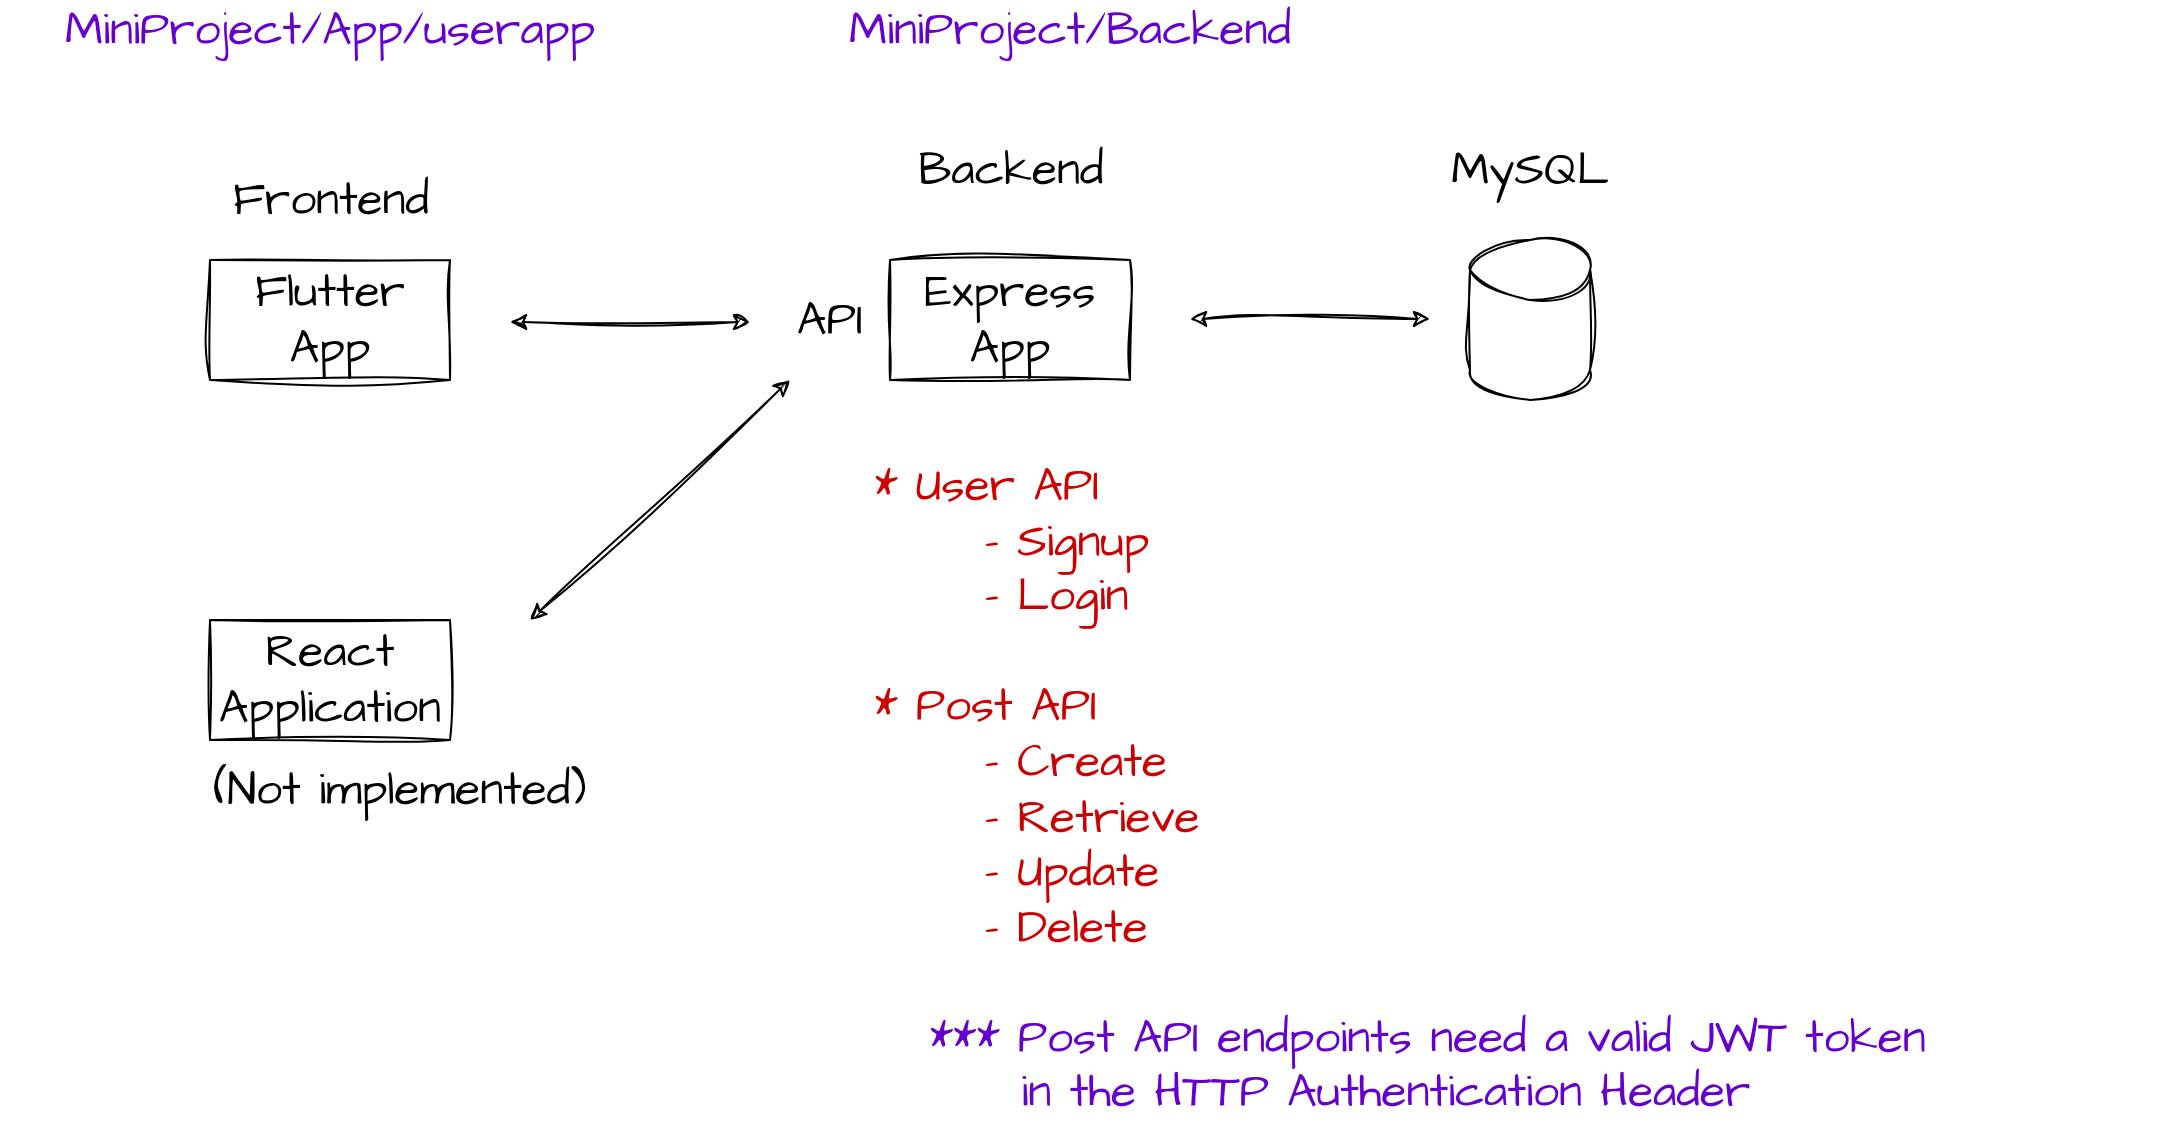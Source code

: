 <mxfile version="28.1.2">
  <diagram name="Page-1" id="LDHhqIVtB4ZJymdW5Vel">
    <mxGraphModel dx="1042" dy="613" grid="1" gridSize="10" guides="1" tooltips="1" connect="1" arrows="1" fold="1" page="1" pageScale="1" pageWidth="1100" pageHeight="850" math="0" shadow="0">
      <root>
        <mxCell id="0" />
        <mxCell id="1" parent="0" />
        <mxCell id="WFuYNh_20uDQ8d8Ay36U-1" value="Flutter App" style="rounded=0;whiteSpace=wrap;html=1;sketch=1;hachureGap=4;jiggle=2;curveFitting=1;fontFamily=Architects Daughter;fontSource=https%3A%2F%2Ffonts.googleapis.com%2Fcss%3Ffamily%3DArchitects%2BDaughter;fontSize=23;" vertex="1" parent="1">
          <mxGeometry x="140" y="180" width="120" height="60" as="geometry" />
        </mxCell>
        <mxCell id="WFuYNh_20uDQ8d8Ay36U-2" value="Express App" style="rounded=0;whiteSpace=wrap;html=1;sketch=1;hachureGap=4;jiggle=2;curveFitting=1;fontFamily=Architects Daughter;fontSource=https%3A%2F%2Ffonts.googleapis.com%2Fcss%3Ffamily%3DArchitects%2BDaughter;fontSize=23;" vertex="1" parent="1">
          <mxGeometry x="480" y="180" width="120" height="60" as="geometry" />
        </mxCell>
        <mxCell id="WFuYNh_20uDQ8d8Ay36U-3" value="" style="shape=cylinder3;whiteSpace=wrap;html=1;boundedLbl=1;backgroundOutline=1;size=15;rounded=0;sketch=1;hachureGap=4;jiggle=2;curveFitting=1;strokeColor=default;align=center;verticalAlign=middle;fontFamily=Architects Daughter;fontSource=https%3A%2F%2Ffonts.googleapis.com%2Fcss%3Ffamily%3DArchitects%2BDaughter;fontSize=23;fontColor=default;fillColor=default;" vertex="1" parent="1">
          <mxGeometry x="770" y="170" width="60" height="80" as="geometry" />
        </mxCell>
        <mxCell id="WFuYNh_20uDQ8d8Ay36U-4" value="MySQL" style="text;html=1;align=center;verticalAlign=middle;whiteSpace=wrap;rounded=0;fontFamily=Architects Daughter;fontSource=https%3A%2F%2Ffonts.googleapis.com%2Fcss%3Ffamily%3DArchitects%2BDaughter;fontSize=23;fontColor=default;" vertex="1" parent="1">
          <mxGeometry x="770" y="120" width="60" height="30" as="geometry" />
        </mxCell>
        <mxCell id="WFuYNh_20uDQ8d8Ay36U-5" value="Backend" style="text;html=1;align=center;verticalAlign=middle;resizable=0;points=[];autosize=1;strokeColor=none;fillColor=none;fontFamily=Architects Daughter;fontSource=https%3A%2F%2Ffonts.googleapis.com%2Fcss%3Ffamily%3DArchitects%2BDaughter;fontSize=23;fontColor=default;" vertex="1" parent="1">
          <mxGeometry x="480" y="115" width="120" height="40" as="geometry" />
        </mxCell>
        <mxCell id="WFuYNh_20uDQ8d8Ay36U-6" value="API" style="text;html=1;align=center;verticalAlign=middle;whiteSpace=wrap;rounded=0;fontFamily=Architects Daughter;fontSource=https%3A%2F%2Ffonts.googleapis.com%2Fcss%3Ffamily%3DArchitects%2BDaughter;fontSize=23;fontColor=default;" vertex="1" parent="1">
          <mxGeometry x="420" y="195" width="60" height="30" as="geometry" />
        </mxCell>
        <mxCell id="WFuYNh_20uDQ8d8Ay36U-7" value="Frontend" style="text;html=1;align=center;verticalAlign=middle;resizable=0;points=[];autosize=1;strokeColor=none;fillColor=none;fontFamily=Architects Daughter;fontSource=https%3A%2F%2Ffonts.googleapis.com%2Fcss%3Ffamily%3DArchitects%2BDaughter;fontSize=23;fontColor=default;" vertex="1" parent="1">
          <mxGeometry x="140" y="130" width="120" height="40" as="geometry" />
        </mxCell>
        <mxCell id="WFuYNh_20uDQ8d8Ay36U-8" value="" style="endArrow=classic;startArrow=classic;html=1;rounded=0;sketch=1;hachureGap=4;jiggle=2;curveFitting=1;fontFamily=Architects Daughter;fontSource=https%3A%2F%2Ffonts.googleapis.com%2Fcss%3Ffamily%3DArchitects%2BDaughter;fontSize=23;fontColor=default;" edge="1" parent="1">
          <mxGeometry width="50" height="50" relative="1" as="geometry">
            <mxPoint x="290" y="211" as="sourcePoint" />
            <mxPoint x="410" y="211" as="targetPoint" />
          </mxGeometry>
        </mxCell>
        <mxCell id="WFuYNh_20uDQ8d8Ay36U-9" value="" style="endArrow=classic;startArrow=classic;html=1;rounded=0;sketch=1;hachureGap=4;jiggle=2;curveFitting=1;fontFamily=Architects Daughter;fontSource=https%3A%2F%2Ffonts.googleapis.com%2Fcss%3Ffamily%3DArchitects%2BDaughter;fontSize=23;fontColor=default;" edge="1" parent="1">
          <mxGeometry width="50" height="50" relative="1" as="geometry">
            <mxPoint x="630" y="209.5" as="sourcePoint" />
            <mxPoint x="750" y="209.5" as="targetPoint" />
          </mxGeometry>
        </mxCell>
        <mxCell id="WFuYNh_20uDQ8d8Ay36U-10" value="React&lt;div&gt;Application&lt;/div&gt;" style="rounded=0;whiteSpace=wrap;html=1;sketch=1;hachureGap=4;jiggle=2;curveFitting=1;fontFamily=Architects Daughter;fontSource=https%3A%2F%2Ffonts.googleapis.com%2Fcss%3Ffamily%3DArchitects%2BDaughter;fontSize=23;" vertex="1" parent="1">
          <mxGeometry x="140" y="360" width="120" height="60" as="geometry" />
        </mxCell>
        <mxCell id="WFuYNh_20uDQ8d8Ay36U-11" value="" style="endArrow=classic;startArrow=classic;html=1;rounded=0;sketch=1;hachureGap=4;jiggle=2;curveFitting=1;fontFamily=Architects Daughter;fontSource=https%3A%2F%2Ffonts.googleapis.com%2Fcss%3Ffamily%3DArchitects%2BDaughter;fontSize=23;fontColor=default;" edge="1" parent="1">
          <mxGeometry width="50" height="50" relative="1" as="geometry">
            <mxPoint x="300" y="360" as="sourcePoint" />
            <mxPoint x="430" y="240" as="targetPoint" />
          </mxGeometry>
        </mxCell>
        <mxCell id="WFuYNh_20uDQ8d8Ay36U-12" value="* User API&lt;div&gt;&amp;nbsp; &amp;nbsp; &amp;nbsp; - Signup&amp;nbsp;&lt;/div&gt;&lt;div&gt;&amp;nbsp; &amp;nbsp; &amp;nbsp; - Login&amp;nbsp;&lt;/div&gt;&lt;div&gt;&lt;br&gt;&lt;div&gt;* Post API&amp;nbsp;&lt;/div&gt;&lt;div&gt;&amp;nbsp; &amp;nbsp; &amp;nbsp; - Create&amp;nbsp;&lt;/div&gt;&lt;div&gt;&amp;nbsp; &amp;nbsp; &amp;nbsp; - Retrieve&lt;/div&gt;&lt;div&gt;&amp;nbsp; &amp;nbsp; &amp;nbsp; - Update&lt;/div&gt;&lt;div&gt;&amp;nbsp; &amp;nbsp; &amp;nbsp; - Delete&lt;/div&gt;&lt;div&gt;&lt;br&gt;&lt;/div&gt;&lt;div&gt;&amp;nbsp; &lt;font style=&quot;color: rgb(102, 0, 204);&quot;&gt;&amp;nbsp;*** Post API endpoints need a valid JWT token&amp;nbsp;&lt;/font&gt;&lt;/div&gt;&lt;/div&gt;&lt;div&gt;&lt;font style=&quot;color: rgb(102, 0, 204);&quot;&gt;&amp;nbsp; &amp;nbsp; &amp;nbsp; &amp;nbsp; in the HTTP Authentication Header&lt;/font&gt;&lt;/div&gt;" style="text;html=1;align=left;verticalAlign=middle;whiteSpace=wrap;rounded=0;fontFamily=Architects Daughter;fontSource=https%3A%2F%2Ffonts.googleapis.com%2Fcss%3Ffamily%3DArchitects%2BDaughter;fontSize=23;fontColor=#CC0000;" vertex="1" parent="1">
          <mxGeometry x="470" y="270" width="650" height="350" as="geometry" />
        </mxCell>
        <mxCell id="WFuYNh_20uDQ8d8Ay36U-13" value="(Not implemented)" style="text;html=1;align=center;verticalAlign=middle;whiteSpace=wrap;rounded=0;fontFamily=Architects Daughter;fontSource=https%3A%2F%2Ffonts.googleapis.com%2Fcss%3Ffamily%3DArchitects%2BDaughter;fontSize=23;fontColor=default;" vertex="1" parent="1">
          <mxGeometry x="130" y="430" width="210" height="30" as="geometry" />
        </mxCell>
        <mxCell id="WFuYNh_20uDQ8d8Ay36U-14" value="MiniProject/App/userapp" style="text;html=1;align=center;verticalAlign=middle;whiteSpace=wrap;rounded=0;fontFamily=Architects Daughter;fontSource=https%3A%2F%2Ffonts.googleapis.com%2Fcss%3Ffamily%3DArchitects%2BDaughter;fontSize=23;fontColor=#6600CC;" vertex="1" parent="1">
          <mxGeometry x="35" y="50" width="330" height="30" as="geometry" />
        </mxCell>
        <mxCell id="WFuYNh_20uDQ8d8Ay36U-15" value="MiniProject/Backend" style="text;html=1;align=center;verticalAlign=middle;whiteSpace=wrap;rounded=0;fontFamily=Architects Daughter;fontSource=https%3A%2F%2Ffonts.googleapis.com%2Fcss%3Ffamily%3DArchitects%2BDaughter;fontSize=23;fontColor=#6600CC;" vertex="1" parent="1">
          <mxGeometry x="430" y="50" width="280" height="30" as="geometry" />
        </mxCell>
      </root>
    </mxGraphModel>
  </diagram>
</mxfile>

